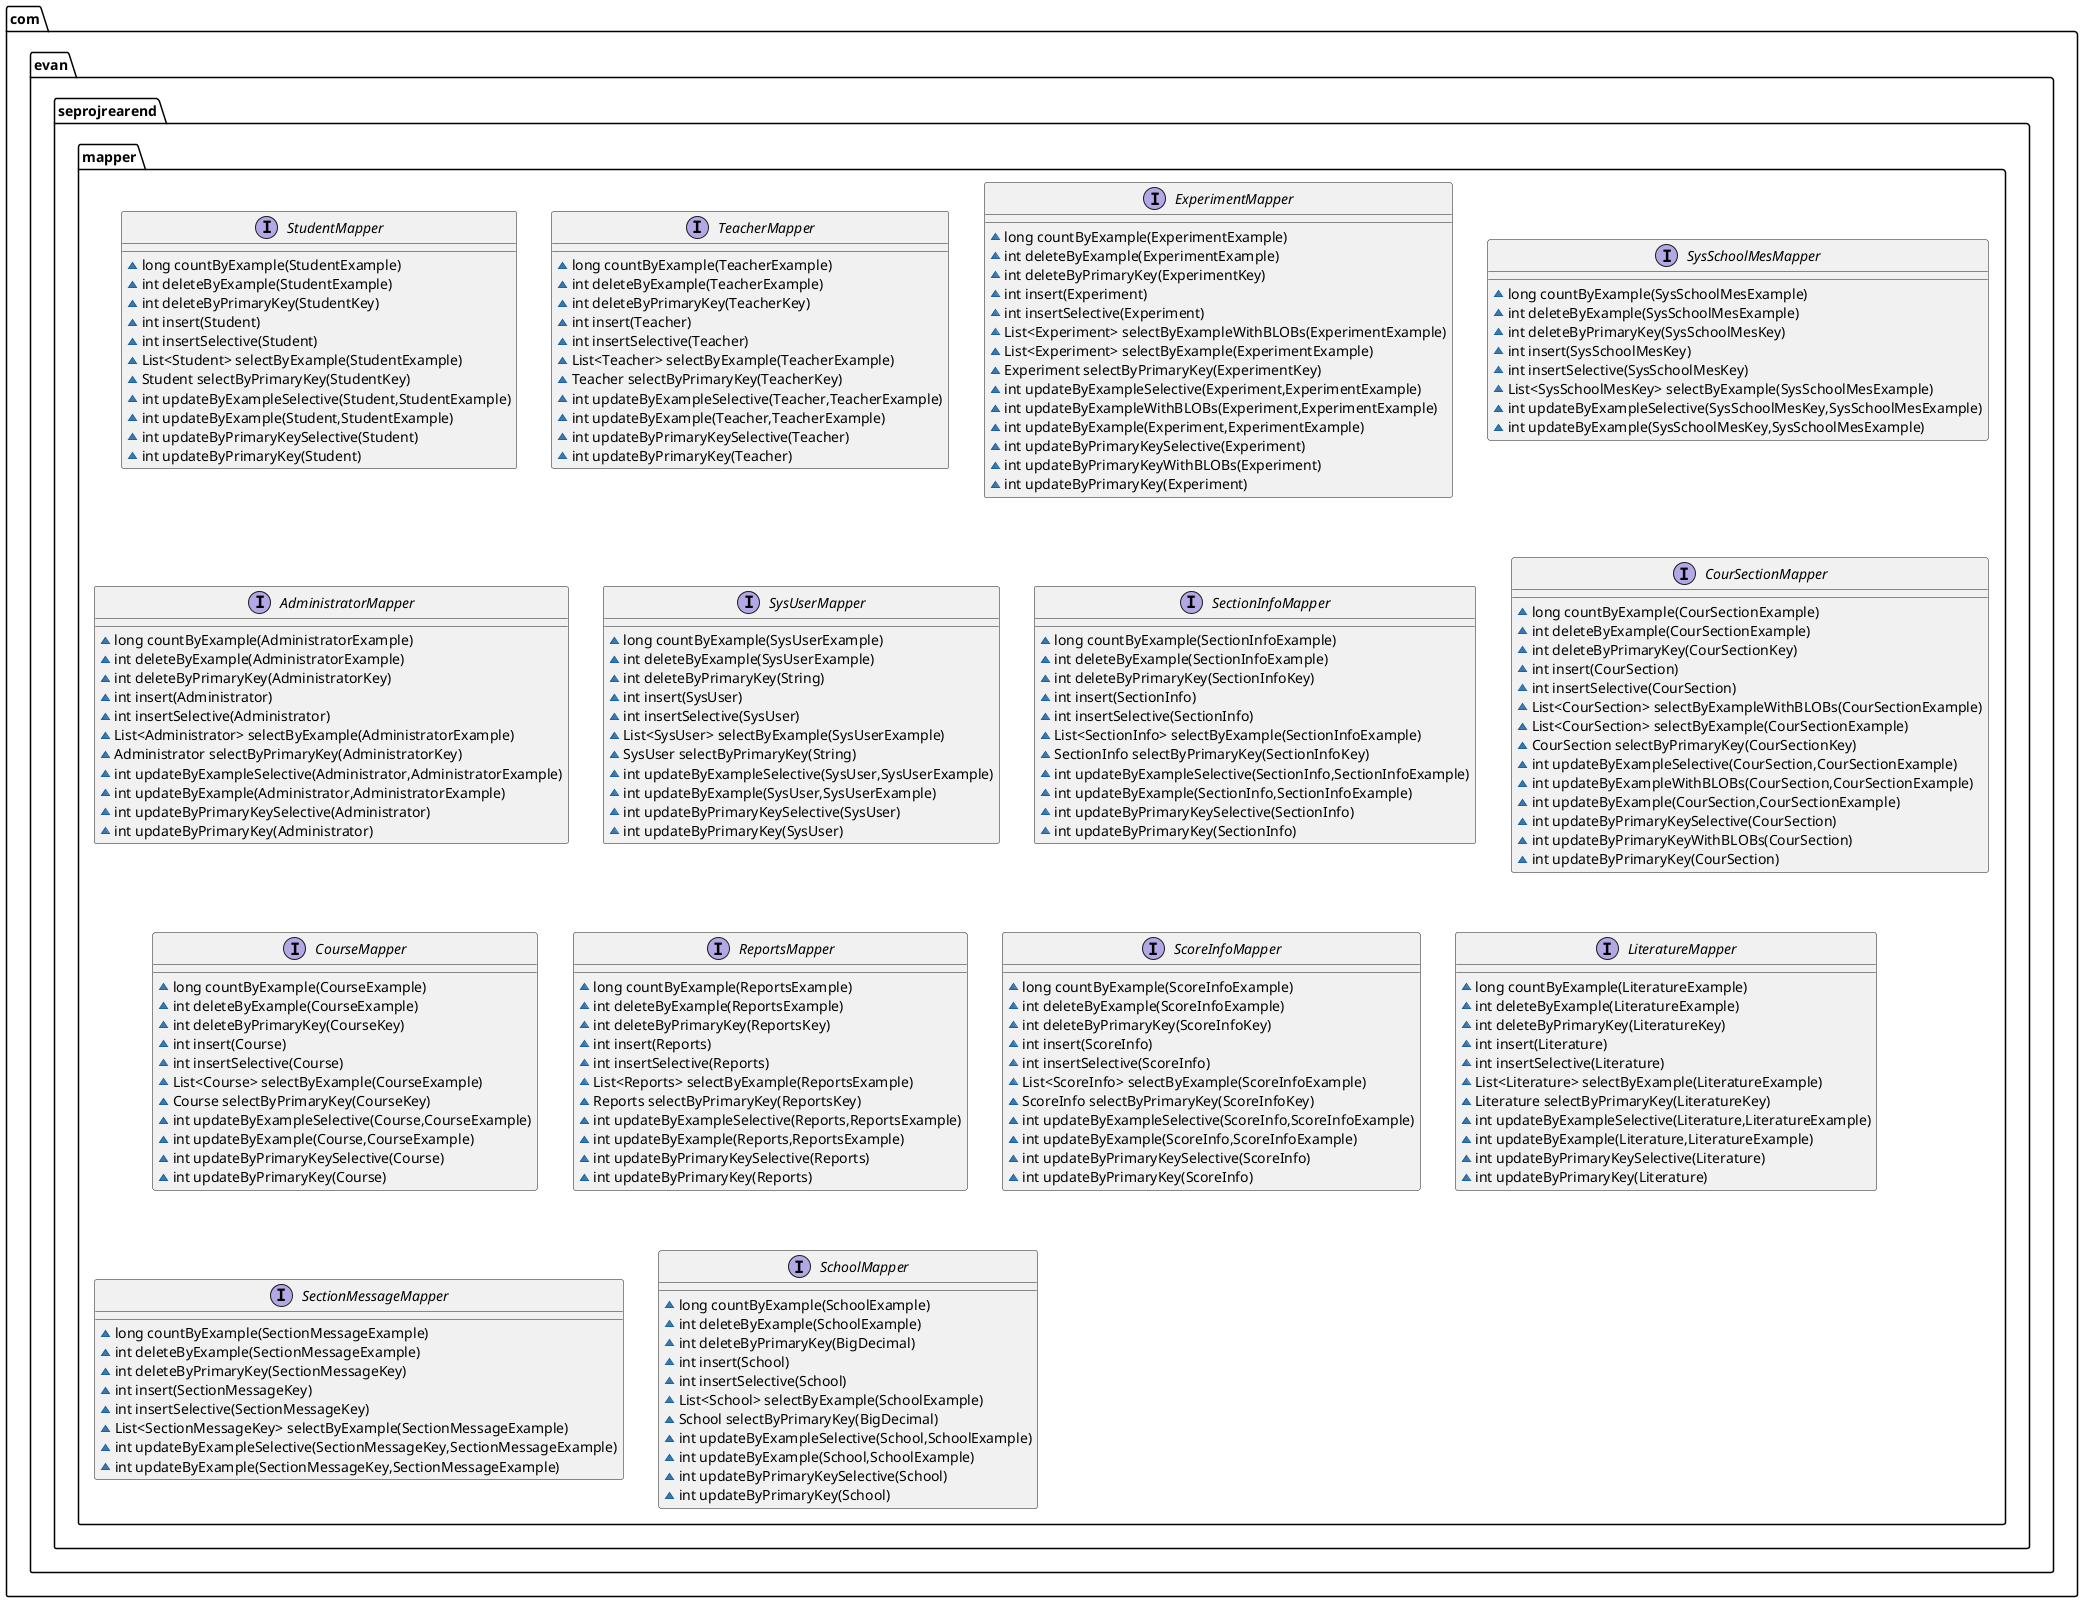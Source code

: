 @startuml
interface com.evan.seprojrearend.mapper.StudentMapper {
~ long countByExample(StudentExample)
~ int deleteByExample(StudentExample)
~ int deleteByPrimaryKey(StudentKey)
~ int insert(Student)
~ int insertSelective(Student)
~ List<Student> selectByExample(StudentExample)
~ Student selectByPrimaryKey(StudentKey)
~ int updateByExampleSelective(Student,StudentExample)
~ int updateByExample(Student,StudentExample)
~ int updateByPrimaryKeySelective(Student)
~ int updateByPrimaryKey(Student)
}
interface com.evan.seprojrearend.mapper.TeacherMapper {
~ long countByExample(TeacherExample)
~ int deleteByExample(TeacherExample)
~ int deleteByPrimaryKey(TeacherKey)
~ int insert(Teacher)
~ int insertSelective(Teacher)
~ List<Teacher> selectByExample(TeacherExample)
~ Teacher selectByPrimaryKey(TeacherKey)
~ int updateByExampleSelective(Teacher,TeacherExample)
~ int updateByExample(Teacher,TeacherExample)
~ int updateByPrimaryKeySelective(Teacher)
~ int updateByPrimaryKey(Teacher)
}
interface com.evan.seprojrearend.mapper.ExperimentMapper {
~ long countByExample(ExperimentExample)
~ int deleteByExample(ExperimentExample)
~ int deleteByPrimaryKey(ExperimentKey)
~ int insert(Experiment)
~ int insertSelective(Experiment)
~ List<Experiment> selectByExampleWithBLOBs(ExperimentExample)
~ List<Experiment> selectByExample(ExperimentExample)
~ Experiment selectByPrimaryKey(ExperimentKey)
~ int updateByExampleSelective(Experiment,ExperimentExample)
~ int updateByExampleWithBLOBs(Experiment,ExperimentExample)
~ int updateByExample(Experiment,ExperimentExample)
~ int updateByPrimaryKeySelective(Experiment)
~ int updateByPrimaryKeyWithBLOBs(Experiment)
~ int updateByPrimaryKey(Experiment)
}
interface com.evan.seprojrearend.mapper.SysSchoolMesMapper {
~ long countByExample(SysSchoolMesExample)
~ int deleteByExample(SysSchoolMesExample)
~ int deleteByPrimaryKey(SysSchoolMesKey)
~ int insert(SysSchoolMesKey)
~ int insertSelective(SysSchoolMesKey)
~ List<SysSchoolMesKey> selectByExample(SysSchoolMesExample)
~ int updateByExampleSelective(SysSchoolMesKey,SysSchoolMesExample)
~ int updateByExample(SysSchoolMesKey,SysSchoolMesExample)
}
interface com.evan.seprojrearend.mapper.AdministratorMapper {
~ long countByExample(AdministratorExample)
~ int deleteByExample(AdministratorExample)
~ int deleteByPrimaryKey(AdministratorKey)
~ int insert(Administrator)
~ int insertSelective(Administrator)
~ List<Administrator> selectByExample(AdministratorExample)
~ Administrator selectByPrimaryKey(AdministratorKey)
~ int updateByExampleSelective(Administrator,AdministratorExample)
~ int updateByExample(Administrator,AdministratorExample)
~ int updateByPrimaryKeySelective(Administrator)
~ int updateByPrimaryKey(Administrator)
}
interface com.evan.seprojrearend.mapper.SysUserMapper {
~ long countByExample(SysUserExample)
~ int deleteByExample(SysUserExample)
~ int deleteByPrimaryKey(String)
~ int insert(SysUser)
~ int insertSelective(SysUser)
~ List<SysUser> selectByExample(SysUserExample)
~ SysUser selectByPrimaryKey(String)
~ int updateByExampleSelective(SysUser,SysUserExample)
~ int updateByExample(SysUser,SysUserExample)
~ int updateByPrimaryKeySelective(SysUser)
~ int updateByPrimaryKey(SysUser)
}
interface com.evan.seprojrearend.mapper.SectionInfoMapper {
~ long countByExample(SectionInfoExample)
~ int deleteByExample(SectionInfoExample)
~ int deleteByPrimaryKey(SectionInfoKey)
~ int insert(SectionInfo)
~ int insertSelective(SectionInfo)
~ List<SectionInfo> selectByExample(SectionInfoExample)
~ SectionInfo selectByPrimaryKey(SectionInfoKey)
~ int updateByExampleSelective(SectionInfo,SectionInfoExample)
~ int updateByExample(SectionInfo,SectionInfoExample)
~ int updateByPrimaryKeySelective(SectionInfo)
~ int updateByPrimaryKey(SectionInfo)
}
interface com.evan.seprojrearend.mapper.CourSectionMapper {
~ long countByExample(CourSectionExample)
~ int deleteByExample(CourSectionExample)
~ int deleteByPrimaryKey(CourSectionKey)
~ int insert(CourSection)
~ int insertSelective(CourSection)
~ List<CourSection> selectByExampleWithBLOBs(CourSectionExample)
~ List<CourSection> selectByExample(CourSectionExample)
~ CourSection selectByPrimaryKey(CourSectionKey)
~ int updateByExampleSelective(CourSection,CourSectionExample)
~ int updateByExampleWithBLOBs(CourSection,CourSectionExample)
~ int updateByExample(CourSection,CourSectionExample)
~ int updateByPrimaryKeySelective(CourSection)
~ int updateByPrimaryKeyWithBLOBs(CourSection)
~ int updateByPrimaryKey(CourSection)
}
interface com.evan.seprojrearend.mapper.CourseMapper {
~ long countByExample(CourseExample)
~ int deleteByExample(CourseExample)
~ int deleteByPrimaryKey(CourseKey)
~ int insert(Course)
~ int insertSelective(Course)
~ List<Course> selectByExample(CourseExample)
~ Course selectByPrimaryKey(CourseKey)
~ int updateByExampleSelective(Course,CourseExample)
~ int updateByExample(Course,CourseExample)
~ int updateByPrimaryKeySelective(Course)
~ int updateByPrimaryKey(Course)
}
interface com.evan.seprojrearend.mapper.ReportsMapper {
~ long countByExample(ReportsExample)
~ int deleteByExample(ReportsExample)
~ int deleteByPrimaryKey(ReportsKey)
~ int insert(Reports)
~ int insertSelective(Reports)
~ List<Reports> selectByExample(ReportsExample)
~ Reports selectByPrimaryKey(ReportsKey)
~ int updateByExampleSelective(Reports,ReportsExample)
~ int updateByExample(Reports,ReportsExample)
~ int updateByPrimaryKeySelective(Reports)
~ int updateByPrimaryKey(Reports)
}
interface com.evan.seprojrearend.mapper.ScoreInfoMapper {
~ long countByExample(ScoreInfoExample)
~ int deleteByExample(ScoreInfoExample)
~ int deleteByPrimaryKey(ScoreInfoKey)
~ int insert(ScoreInfo)
~ int insertSelective(ScoreInfo)
~ List<ScoreInfo> selectByExample(ScoreInfoExample)
~ ScoreInfo selectByPrimaryKey(ScoreInfoKey)
~ int updateByExampleSelective(ScoreInfo,ScoreInfoExample)
~ int updateByExample(ScoreInfo,ScoreInfoExample)
~ int updateByPrimaryKeySelective(ScoreInfo)
~ int updateByPrimaryKey(ScoreInfo)
}
interface com.evan.seprojrearend.mapper.LiteratureMapper {
~ long countByExample(LiteratureExample)
~ int deleteByExample(LiteratureExample)
~ int deleteByPrimaryKey(LiteratureKey)
~ int insert(Literature)
~ int insertSelective(Literature)
~ List<Literature> selectByExample(LiteratureExample)
~ Literature selectByPrimaryKey(LiteratureKey)
~ int updateByExampleSelective(Literature,LiteratureExample)
~ int updateByExample(Literature,LiteratureExample)
~ int updateByPrimaryKeySelective(Literature)
~ int updateByPrimaryKey(Literature)
}
interface com.evan.seprojrearend.mapper.SectionMessageMapper {
~ long countByExample(SectionMessageExample)
~ int deleteByExample(SectionMessageExample)
~ int deleteByPrimaryKey(SectionMessageKey)
~ int insert(SectionMessageKey)
~ int insertSelective(SectionMessageKey)
~ List<SectionMessageKey> selectByExample(SectionMessageExample)
~ int updateByExampleSelective(SectionMessageKey,SectionMessageExample)
~ int updateByExample(SectionMessageKey,SectionMessageExample)
}
interface com.evan.seprojrearend.mapper.SchoolMapper {
~ long countByExample(SchoolExample)
~ int deleteByExample(SchoolExample)
~ int deleteByPrimaryKey(BigDecimal)
~ int insert(School)
~ int insertSelective(School)
~ List<School> selectByExample(SchoolExample)
~ School selectByPrimaryKey(BigDecimal)
~ int updateByExampleSelective(School,SchoolExample)
~ int updateByExample(School,SchoolExample)
~ int updateByPrimaryKeySelective(School)
~ int updateByPrimaryKey(School)
}
@enduml